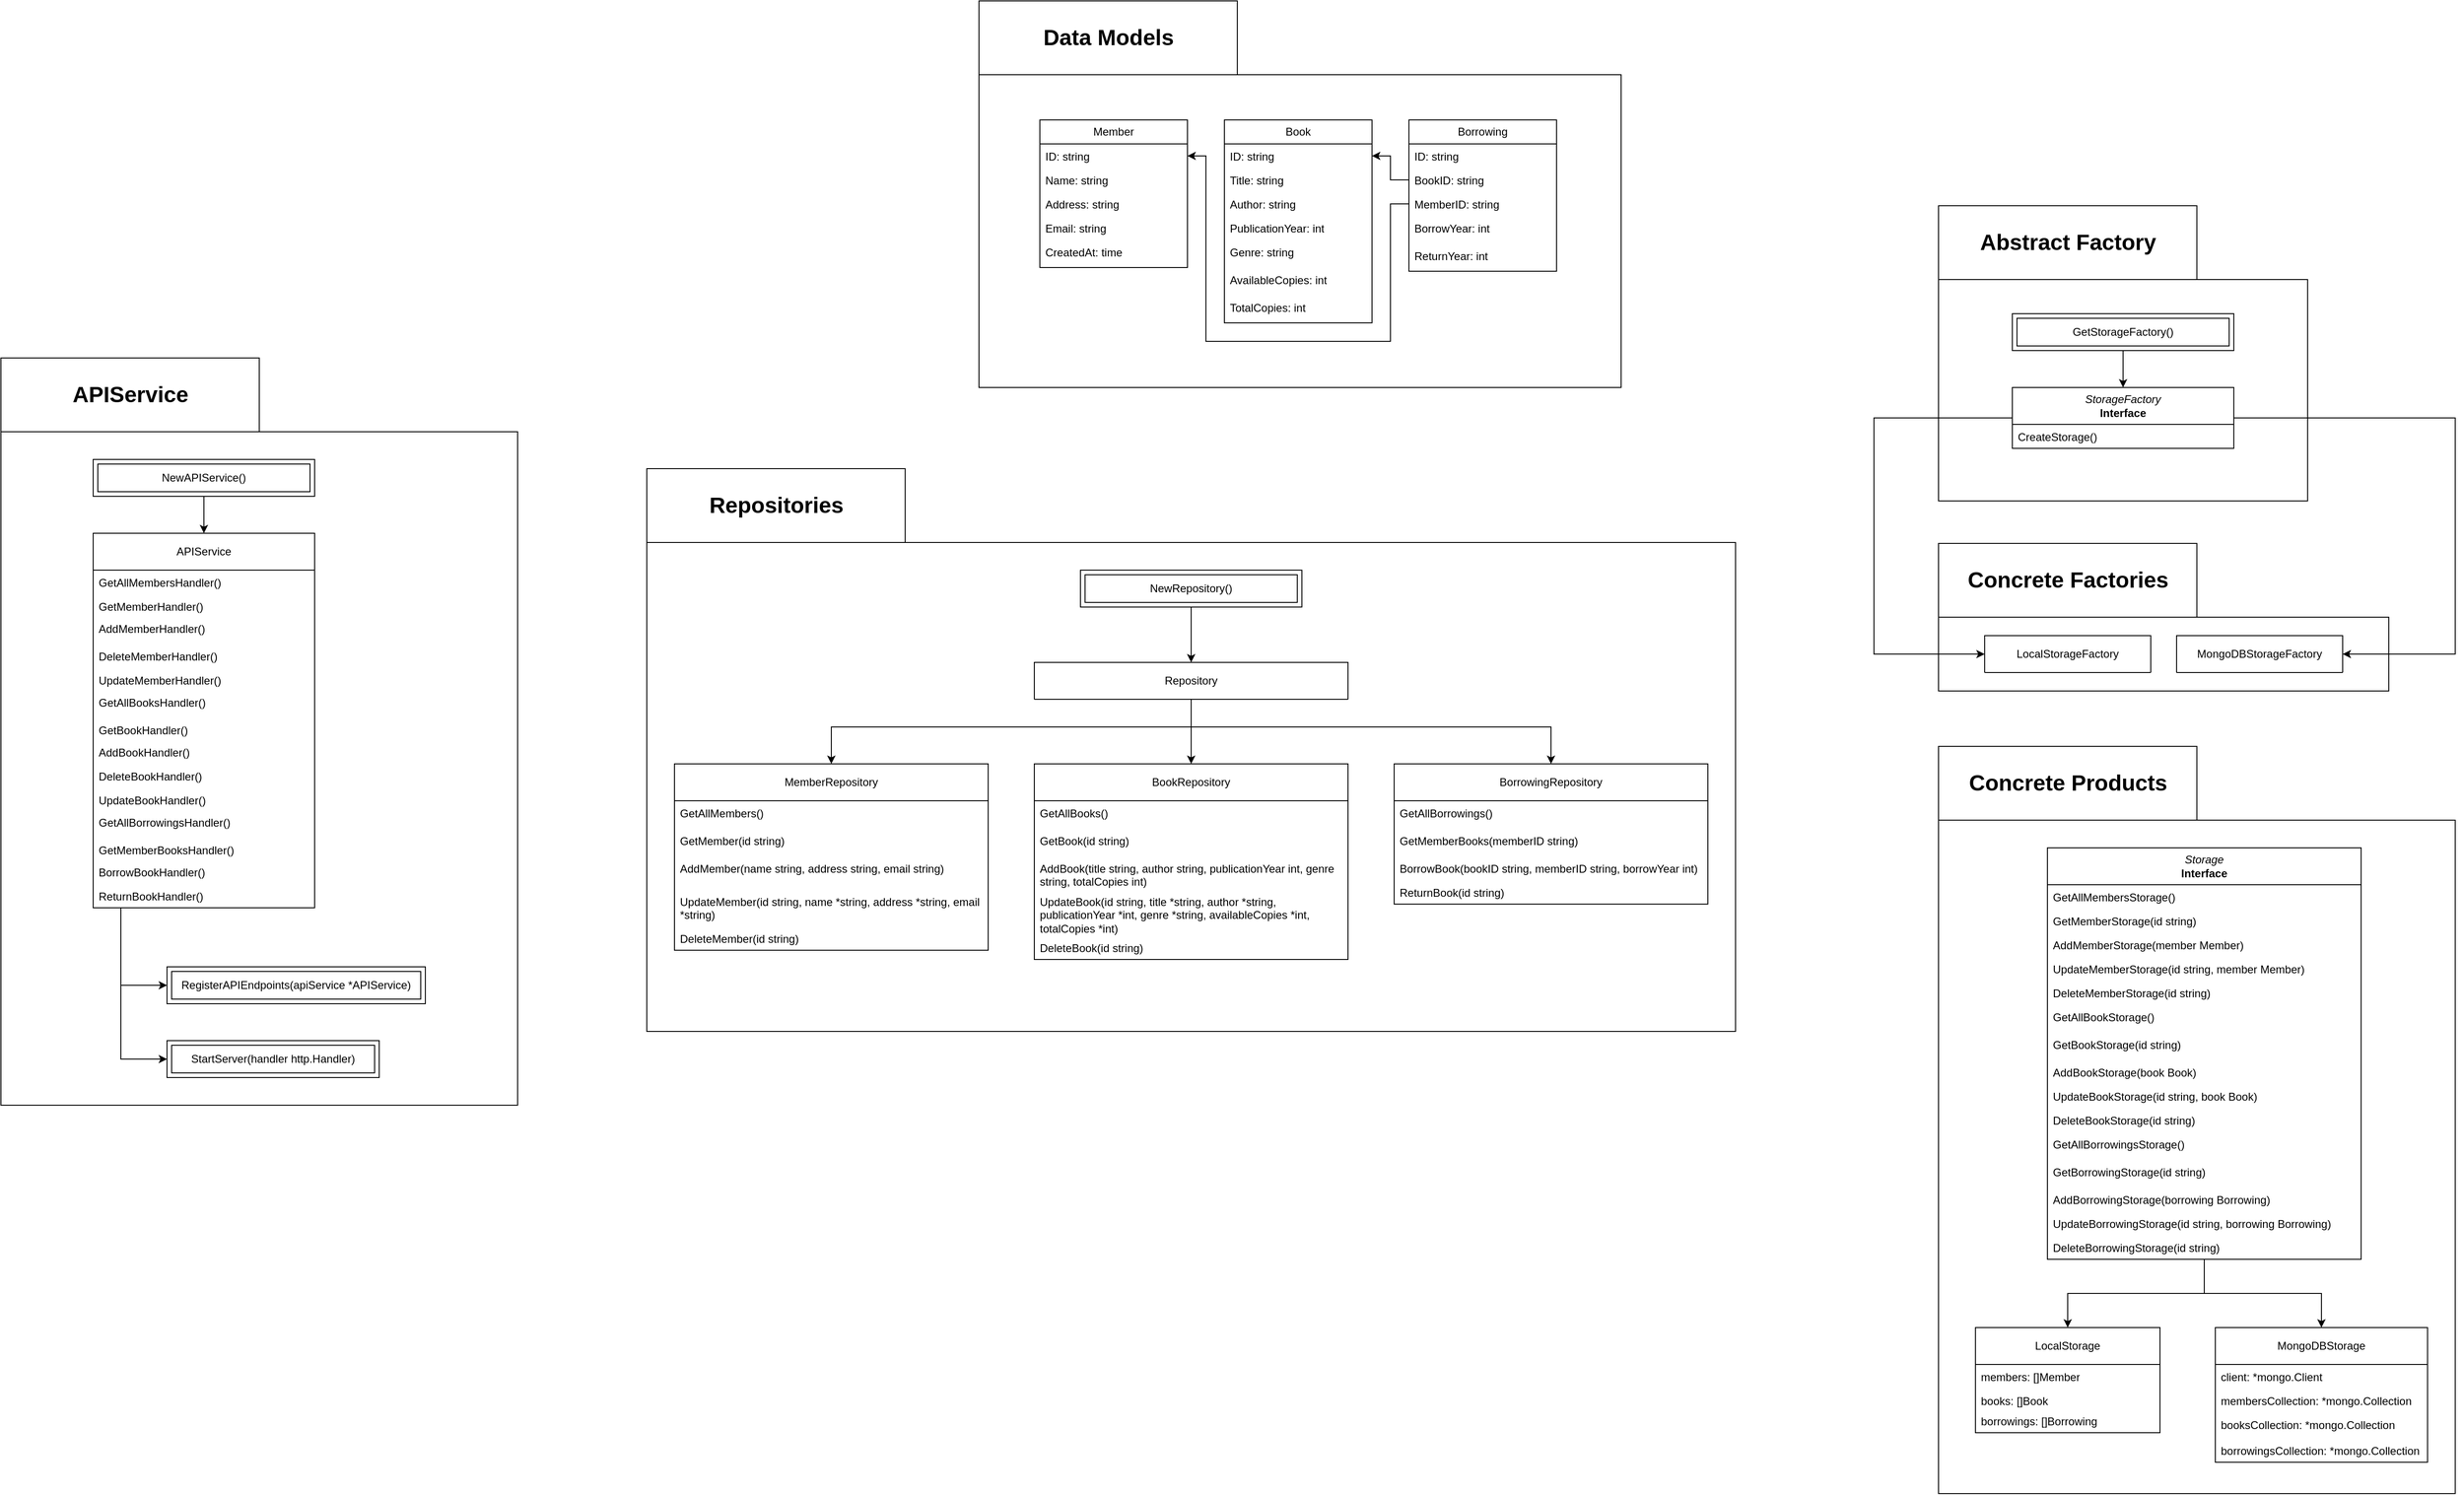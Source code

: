 <mxfile version="24.0.7" type="device">
  <diagram name="Страница — 1" id="y_uBYgttNyLFq4_DhpcU">
    <mxGraphModel dx="-644" dy="1215" grid="1" gridSize="10" guides="1" tooltips="1" connect="1" arrows="1" fold="1" page="1" pageScale="1" pageWidth="827" pageHeight="1169" math="0" shadow="0">
      <root>
        <mxCell id="0" />
        <mxCell id="1" parent="0" />
        <mxCell id="fnqTGoapzZ9HpsojuCuG-1" value="" style="shape=folder;fontStyle=1;spacingTop=10;tabWidth=280;tabHeight=80;tabPosition=left;html=1;whiteSpace=wrap;" parent="1" vertex="1">
          <mxGeometry x="4930" y="515" width="400" height="320" as="geometry" />
        </mxCell>
        <mxCell id="fnqTGoapzZ9HpsojuCuG-2" value="Abstract Factory" style="text;strokeColor=none;fillColor=none;html=1;fontSize=24;fontStyle=1;verticalAlign=middle;align=center;" parent="1" vertex="1">
          <mxGeometry x="5020" y="535" width="100" height="40" as="geometry" />
        </mxCell>
        <mxCell id="fnqTGoapzZ9HpsojuCuG-3" value="&lt;i style=&quot;border-color: var(--border-color);&quot;&gt;StorageFactory&lt;/i&gt;&lt;br style=&quot;border-color: var(--border-color);&quot;&gt;&lt;b style=&quot;border-color: var(--border-color);&quot;&gt;Interface&lt;/b&gt;" style="swimlane;fontStyle=0;childLayout=stackLayout;horizontal=1;startSize=40;fillColor=none;horizontalStack=0;resizeParent=1;resizeParentMax=0;resizeLast=0;collapsible=1;marginBottom=0;whiteSpace=wrap;html=1;" parent="1" vertex="1">
          <mxGeometry x="5010" y="712" width="240" height="66" as="geometry" />
        </mxCell>
        <mxCell id="fnqTGoapzZ9HpsojuCuG-4" value="CreateStorage()" style="text;strokeColor=none;fillColor=none;align=left;verticalAlign=top;spacingLeft=4;spacingRight=4;overflow=hidden;rotatable=0;points=[[0,0.5],[1,0.5]];portConstraint=eastwest;whiteSpace=wrap;html=1;" parent="fnqTGoapzZ9HpsojuCuG-3" vertex="1">
          <mxGeometry y="40" width="240" height="26" as="geometry" />
        </mxCell>
        <mxCell id="fnqTGoapzZ9HpsojuCuG-5" style="edgeStyle=orthogonalEdgeStyle;rounded=0;orthogonalLoop=1;jettySize=auto;html=1;" parent="1" source="fnqTGoapzZ9HpsojuCuG-6" target="fnqTGoapzZ9HpsojuCuG-3" edge="1">
          <mxGeometry relative="1" as="geometry" />
        </mxCell>
        <mxCell id="fnqTGoapzZ9HpsojuCuG-6" value="GetStorageFactory()" style="shape=ext;margin=3;double=1;whiteSpace=wrap;html=1;align=center;" parent="1" vertex="1">
          <mxGeometry x="5010" y="632" width="240" height="40" as="geometry" />
        </mxCell>
        <mxCell id="fnqTGoapzZ9HpsojuCuG-7" style="edgeStyle=orthogonalEdgeStyle;rounded=0;orthogonalLoop=1;jettySize=auto;html=1;exitX=0;exitY=0;exitDx=488;exitDy=120;exitPerimeter=0;entryX=1;entryY=0.5;entryDx=0;entryDy=0;" parent="1" source="fnqTGoapzZ9HpsojuCuG-9" target="fnqTGoapzZ9HpsojuCuG-12" edge="1">
          <mxGeometry relative="1" as="geometry" />
        </mxCell>
        <mxCell id="fnqTGoapzZ9HpsojuCuG-8" style="edgeStyle=orthogonalEdgeStyle;rounded=0;orthogonalLoop=1;jettySize=auto;html=1;exitX=0;exitY=0;exitDx=488;exitDy=120;exitPerimeter=0;entryX=1;entryY=0.5;entryDx=0;entryDy=0;" parent="1" source="fnqTGoapzZ9HpsojuCuG-9" target="fnqTGoapzZ9HpsojuCuG-12" edge="1">
          <mxGeometry relative="1" as="geometry" />
        </mxCell>
        <mxCell id="fnqTGoapzZ9HpsojuCuG-9" value="" style="shape=folder;fontStyle=1;spacingTop=10;tabWidth=280;tabHeight=80;tabPosition=left;html=1;whiteSpace=wrap;" parent="1" vertex="1">
          <mxGeometry x="4930" y="881" width="488" height="160" as="geometry" />
        </mxCell>
        <mxCell id="fnqTGoapzZ9HpsojuCuG-10" value="Concrete Factories" style="text;strokeColor=none;fillColor=none;html=1;fontSize=24;fontStyle=1;verticalAlign=middle;align=center;" parent="1" vertex="1">
          <mxGeometry x="5020" y="901" width="100" height="40" as="geometry" />
        </mxCell>
        <mxCell id="fnqTGoapzZ9HpsojuCuG-11" value="LocalStorageFactory" style="swimlane;fontStyle=0;childLayout=stackLayout;horizontal=1;startSize=40;fillColor=none;horizontalStack=0;resizeParent=1;resizeParentMax=0;resizeLast=0;collapsible=1;marginBottom=0;whiteSpace=wrap;html=1;" parent="1" vertex="1">
          <mxGeometry x="4980" y="981" width="180" height="40" as="geometry" />
        </mxCell>
        <mxCell id="fnqTGoapzZ9HpsojuCuG-12" value="MongoDBStorageFactory" style="swimlane;fontStyle=0;childLayout=stackLayout;horizontal=1;startSize=40;fillColor=none;horizontalStack=0;resizeParent=1;resizeParentMax=0;resizeLast=0;collapsible=1;marginBottom=0;whiteSpace=wrap;html=1;" parent="1" vertex="1">
          <mxGeometry x="5188" y="981" width="180" height="40" as="geometry" />
        </mxCell>
        <mxCell id="fnqTGoapzZ9HpsojuCuG-13" value="" style="shape=folder;fontStyle=1;spacingTop=10;tabWidth=280;tabHeight=80;tabPosition=left;html=1;whiteSpace=wrap;" parent="1" vertex="1">
          <mxGeometry x="4930" y="1101" width="560" height="810" as="geometry" />
        </mxCell>
        <mxCell id="fnqTGoapzZ9HpsojuCuG-14" value="Concrete Products" style="text;strokeColor=none;fillColor=none;html=1;fontSize=24;fontStyle=1;verticalAlign=middle;align=center;" parent="1" vertex="1">
          <mxGeometry x="5020" y="1121" width="100" height="40" as="geometry" />
        </mxCell>
        <mxCell id="fnqTGoapzZ9HpsojuCuG-15" style="edgeStyle=orthogonalEdgeStyle;rounded=0;orthogonalLoop=1;jettySize=auto;html=1;entryX=0.5;entryY=0;entryDx=0;entryDy=0;" parent="1" source="fnqTGoapzZ9HpsojuCuG-17" target="fnqTGoapzZ9HpsojuCuG-37" edge="1">
          <mxGeometry relative="1" as="geometry" />
        </mxCell>
        <mxCell id="fnqTGoapzZ9HpsojuCuG-16" style="edgeStyle=orthogonalEdgeStyle;rounded=0;orthogonalLoop=1;jettySize=auto;html=1;entryX=0.5;entryY=0;entryDx=0;entryDy=0;" parent="1" source="fnqTGoapzZ9HpsojuCuG-17" target="fnqTGoapzZ9HpsojuCuG-33" edge="1">
          <mxGeometry relative="1" as="geometry" />
        </mxCell>
        <mxCell id="fnqTGoapzZ9HpsojuCuG-17" value="&lt;i style=&quot;border-color: var(--border-color);&quot;&gt;Storage&lt;/i&gt;&lt;br style=&quot;border-color: var(--border-color);&quot;&gt;&lt;b style=&quot;border-color: var(--border-color);&quot;&gt;Interface&lt;/b&gt;" style="swimlane;fontStyle=0;childLayout=stackLayout;horizontal=1;startSize=40;fillColor=none;horizontalStack=0;resizeParent=1;resizeParentMax=0;resizeLast=0;collapsible=1;marginBottom=0;whiteSpace=wrap;html=1;" parent="1" vertex="1">
          <mxGeometry x="5048" y="1211" width="340" height="446" as="geometry" />
        </mxCell>
        <mxCell id="fnqTGoapzZ9HpsojuCuG-18" value="GetAllMembersStorage()" style="text;strokeColor=none;fillColor=none;align=left;verticalAlign=top;spacingLeft=4;spacingRight=4;overflow=hidden;rotatable=0;points=[[0,0.5],[1,0.5]];portConstraint=eastwest;whiteSpace=wrap;html=1;" parent="fnqTGoapzZ9HpsojuCuG-17" vertex="1">
          <mxGeometry y="40" width="340" height="26" as="geometry" />
        </mxCell>
        <mxCell id="fnqTGoapzZ9HpsojuCuG-19" value="GetMemberStorage(id string)" style="text;strokeColor=none;fillColor=none;align=left;verticalAlign=top;spacingLeft=4;spacingRight=4;overflow=hidden;rotatable=0;points=[[0,0.5],[1,0.5]];portConstraint=eastwest;whiteSpace=wrap;html=1;" parent="fnqTGoapzZ9HpsojuCuG-17" vertex="1">
          <mxGeometry y="66" width="340" height="26" as="geometry" />
        </mxCell>
        <mxCell id="fnqTGoapzZ9HpsojuCuG-20" value="AddMemberStorage(member Member)" style="text;strokeColor=none;fillColor=none;align=left;verticalAlign=top;spacingLeft=4;spacingRight=4;overflow=hidden;rotatable=0;points=[[0,0.5],[1,0.5]];portConstraint=eastwest;whiteSpace=wrap;html=1;" parent="fnqTGoapzZ9HpsojuCuG-17" vertex="1">
          <mxGeometry y="92" width="340" height="26" as="geometry" />
        </mxCell>
        <mxCell id="fnqTGoapzZ9HpsojuCuG-21" value="UpdateMemberStorage(id string, member Member)" style="text;strokeColor=none;fillColor=none;align=left;verticalAlign=top;spacingLeft=4;spacingRight=4;overflow=hidden;rotatable=0;points=[[0,0.5],[1,0.5]];portConstraint=eastwest;whiteSpace=wrap;html=1;" parent="fnqTGoapzZ9HpsojuCuG-17" vertex="1">
          <mxGeometry y="118" width="340" height="26" as="geometry" />
        </mxCell>
        <mxCell id="fnqTGoapzZ9HpsojuCuG-22" value="DeleteMemberStorage(id string)" style="text;strokeColor=none;fillColor=none;align=left;verticalAlign=top;spacingLeft=4;spacingRight=4;overflow=hidden;rotatable=0;points=[[0,0.5],[1,0.5]];portConstraint=eastwest;whiteSpace=wrap;html=1;" parent="fnqTGoapzZ9HpsojuCuG-17" vertex="1">
          <mxGeometry y="144" width="340" height="26" as="geometry" />
        </mxCell>
        <mxCell id="fnqTGoapzZ9HpsojuCuG-23" value="GetAllBookStorage()" style="text;strokeColor=none;fillColor=none;align=left;verticalAlign=top;spacingLeft=4;spacingRight=4;overflow=hidden;rotatable=0;points=[[0,0.5],[1,0.5]];portConstraint=eastwest;whiteSpace=wrap;html=1;" parent="fnqTGoapzZ9HpsojuCuG-17" vertex="1">
          <mxGeometry y="170" width="340" height="30" as="geometry" />
        </mxCell>
        <mxCell id="fnqTGoapzZ9HpsojuCuG-24" value="GetBookStorage(id string)" style="text;strokeColor=none;fillColor=none;align=left;verticalAlign=top;spacingLeft=4;spacingRight=4;overflow=hidden;rotatable=0;points=[[0,0.5],[1,0.5]];portConstraint=eastwest;whiteSpace=wrap;html=1;" parent="fnqTGoapzZ9HpsojuCuG-17" vertex="1">
          <mxGeometry y="200" width="340" height="30" as="geometry" />
        </mxCell>
        <mxCell id="fnqTGoapzZ9HpsojuCuG-25" value="AddBookStorage(book Book)" style="text;strokeColor=none;fillColor=none;align=left;verticalAlign=top;spacingLeft=4;spacingRight=4;overflow=hidden;rotatable=0;points=[[0,0.5],[1,0.5]];portConstraint=eastwest;whiteSpace=wrap;html=1;" parent="fnqTGoapzZ9HpsojuCuG-17" vertex="1">
          <mxGeometry y="230" width="340" height="26" as="geometry" />
        </mxCell>
        <mxCell id="fnqTGoapzZ9HpsojuCuG-26" value="UpdateBookStorage(id string, book Book)" style="text;strokeColor=none;fillColor=none;align=left;verticalAlign=top;spacingLeft=4;spacingRight=4;overflow=hidden;rotatable=0;points=[[0,0.5],[1,0.5]];portConstraint=eastwest;whiteSpace=wrap;html=1;" parent="fnqTGoapzZ9HpsojuCuG-17" vertex="1">
          <mxGeometry y="256" width="340" height="26" as="geometry" />
        </mxCell>
        <mxCell id="fnqTGoapzZ9HpsojuCuG-27" value="DeleteBookStorage(id string)" style="text;strokeColor=none;fillColor=none;align=left;verticalAlign=top;spacingLeft=4;spacingRight=4;overflow=hidden;rotatable=0;points=[[0,0.5],[1,0.5]];portConstraint=eastwest;whiteSpace=wrap;html=1;" parent="fnqTGoapzZ9HpsojuCuG-17" vertex="1">
          <mxGeometry y="282" width="340" height="26" as="geometry" />
        </mxCell>
        <mxCell id="fnqTGoapzZ9HpsojuCuG-28" value="GetAllBorrowingsStorage()" style="text;strokeColor=none;fillColor=none;align=left;verticalAlign=top;spacingLeft=4;spacingRight=4;overflow=hidden;rotatable=0;points=[[0,0.5],[1,0.5]];portConstraint=eastwest;whiteSpace=wrap;html=1;" parent="fnqTGoapzZ9HpsojuCuG-17" vertex="1">
          <mxGeometry y="308" width="340" height="30" as="geometry" />
        </mxCell>
        <mxCell id="fnqTGoapzZ9HpsojuCuG-29" value="GetBorrowingStorage(id string)" style="text;strokeColor=none;fillColor=none;align=left;verticalAlign=top;spacingLeft=4;spacingRight=4;overflow=hidden;rotatable=0;points=[[0,0.5],[1,0.5]];portConstraint=eastwest;whiteSpace=wrap;html=1;" parent="fnqTGoapzZ9HpsojuCuG-17" vertex="1">
          <mxGeometry y="338" width="340" height="30" as="geometry" />
        </mxCell>
        <mxCell id="fnqTGoapzZ9HpsojuCuG-30" value="AddBorrowingStorage(borrowing Borrowing)" style="text;strokeColor=none;fillColor=none;align=left;verticalAlign=top;spacingLeft=4;spacingRight=4;overflow=hidden;rotatable=0;points=[[0,0.5],[1,0.5]];portConstraint=eastwest;whiteSpace=wrap;html=1;" parent="fnqTGoapzZ9HpsojuCuG-17" vertex="1">
          <mxGeometry y="368" width="340" height="26" as="geometry" />
        </mxCell>
        <mxCell id="fnqTGoapzZ9HpsojuCuG-31" value="UpdateBorrowingStorage(id string, borrowing Borrowing)" style="text;strokeColor=none;fillColor=none;align=left;verticalAlign=top;spacingLeft=4;spacingRight=4;overflow=hidden;rotatable=0;points=[[0,0.5],[1,0.5]];portConstraint=eastwest;whiteSpace=wrap;html=1;" parent="fnqTGoapzZ9HpsojuCuG-17" vertex="1">
          <mxGeometry y="394" width="340" height="26" as="geometry" />
        </mxCell>
        <mxCell id="fnqTGoapzZ9HpsojuCuG-32" value="DeleteBorrowingStorage(id string)" style="text;strokeColor=none;fillColor=none;align=left;verticalAlign=top;spacingLeft=4;spacingRight=4;overflow=hidden;rotatable=0;points=[[0,0.5],[1,0.5]];portConstraint=eastwest;whiteSpace=wrap;html=1;" parent="fnqTGoapzZ9HpsojuCuG-17" vertex="1">
          <mxGeometry y="420" width="340" height="26" as="geometry" />
        </mxCell>
        <mxCell id="fnqTGoapzZ9HpsojuCuG-33" value="LocalStorage" style="swimlane;fontStyle=0;childLayout=stackLayout;horizontal=1;startSize=40;fillColor=none;horizontalStack=0;resizeParent=1;resizeParentMax=0;resizeLast=0;collapsible=1;marginBottom=0;whiteSpace=wrap;html=1;" parent="1" vertex="1">
          <mxGeometry x="4970" y="1731" width="200" height="114" as="geometry" />
        </mxCell>
        <mxCell id="fnqTGoapzZ9HpsojuCuG-34" value="members: []Member" style="text;strokeColor=none;fillColor=none;align=left;verticalAlign=top;spacingLeft=4;spacingRight=4;overflow=hidden;rotatable=0;points=[[0,0.5],[1,0.5]];portConstraint=eastwest;whiteSpace=wrap;html=1;" parent="fnqTGoapzZ9HpsojuCuG-33" vertex="1">
          <mxGeometry y="40" width="200" height="26" as="geometry" />
        </mxCell>
        <mxCell id="fnqTGoapzZ9HpsojuCuG-35" value="books: []Book" style="text;strokeColor=none;fillColor=none;align=left;verticalAlign=top;spacingLeft=4;spacingRight=4;overflow=hidden;rotatable=0;points=[[0,0.5],[1,0.5]];portConstraint=eastwest;whiteSpace=wrap;html=1;" parent="fnqTGoapzZ9HpsojuCuG-33" vertex="1">
          <mxGeometry y="66" width="200" height="22" as="geometry" />
        </mxCell>
        <mxCell id="fnqTGoapzZ9HpsojuCuG-36" value="borrowings: []Borrowing" style="text;strokeColor=none;fillColor=none;align=left;verticalAlign=top;spacingLeft=4;spacingRight=4;overflow=hidden;rotatable=0;points=[[0,0.5],[1,0.5]];portConstraint=eastwest;whiteSpace=wrap;html=1;" parent="fnqTGoapzZ9HpsojuCuG-33" vertex="1">
          <mxGeometry y="88" width="200" height="26" as="geometry" />
        </mxCell>
        <mxCell id="fnqTGoapzZ9HpsojuCuG-37" value="MongoDBStorage" style="swimlane;fontStyle=0;childLayout=stackLayout;horizontal=1;startSize=40;fillColor=none;horizontalStack=0;resizeParent=1;resizeParentMax=0;resizeLast=0;collapsible=1;marginBottom=0;whiteSpace=wrap;html=1;" parent="1" vertex="1">
          <mxGeometry x="5230" y="1731" width="230" height="146" as="geometry" />
        </mxCell>
        <mxCell id="fnqTGoapzZ9HpsojuCuG-38" value="client: *mongo.Client" style="text;strokeColor=none;fillColor=none;align=left;verticalAlign=top;spacingLeft=4;spacingRight=4;overflow=hidden;rotatable=0;points=[[0,0.5],[1,0.5]];portConstraint=eastwest;whiteSpace=wrap;html=1;" parent="fnqTGoapzZ9HpsojuCuG-37" vertex="1">
          <mxGeometry y="40" width="230" height="26" as="geometry" />
        </mxCell>
        <mxCell id="fnqTGoapzZ9HpsojuCuG-39" value="membersCollection: *mongo.Collection" style="text;strokeColor=none;fillColor=none;align=left;verticalAlign=top;spacingLeft=4;spacingRight=4;overflow=hidden;rotatable=0;points=[[0,0.5],[1,0.5]];portConstraint=eastwest;whiteSpace=wrap;html=1;" parent="fnqTGoapzZ9HpsojuCuG-37" vertex="1">
          <mxGeometry y="66" width="230" height="26" as="geometry" />
        </mxCell>
        <mxCell id="fnqTGoapzZ9HpsojuCuG-40" value="booksCollection: *mongo.Collection" style="text;strokeColor=none;fillColor=none;align=left;verticalAlign=top;spacingLeft=4;spacingRight=4;overflow=hidden;rotatable=0;points=[[0,0.5],[1,0.5]];portConstraint=eastwest;whiteSpace=wrap;html=1;" parent="fnqTGoapzZ9HpsojuCuG-37" vertex="1">
          <mxGeometry y="92" width="230" height="28" as="geometry" />
        </mxCell>
        <mxCell id="fnqTGoapzZ9HpsojuCuG-41" value="borrowingsCollection: *mongo.Collection" style="text;strokeColor=none;fillColor=none;align=left;verticalAlign=top;spacingLeft=4;spacingRight=4;overflow=hidden;rotatable=0;points=[[0,0.5],[1,0.5]];portConstraint=eastwest;whiteSpace=wrap;html=1;" parent="fnqTGoapzZ9HpsojuCuG-37" vertex="1">
          <mxGeometry y="120" width="230" height="26" as="geometry" />
        </mxCell>
        <mxCell id="fnqTGoapzZ9HpsojuCuG-42" style="edgeStyle=orthogonalEdgeStyle;rounded=0;orthogonalLoop=1;jettySize=auto;html=1;exitX=1;exitY=0.5;exitDx=0;exitDy=0;entryX=1;entryY=0.5;entryDx=0;entryDy=0;" parent="1" source="fnqTGoapzZ9HpsojuCuG-3" target="fnqTGoapzZ9HpsojuCuG-12" edge="1">
          <mxGeometry relative="1" as="geometry">
            <Array as="points">
              <mxPoint x="5490" y="745" />
              <mxPoint x="5490" y="1001" />
            </Array>
          </mxGeometry>
        </mxCell>
        <mxCell id="fnqTGoapzZ9HpsojuCuG-43" style="edgeStyle=orthogonalEdgeStyle;rounded=0;orthogonalLoop=1;jettySize=auto;html=1;entryX=0;entryY=0.5;entryDx=0;entryDy=0;" parent="1" source="fnqTGoapzZ9HpsojuCuG-3" target="fnqTGoapzZ9HpsojuCuG-11" edge="1">
          <mxGeometry relative="1" as="geometry">
            <Array as="points">
              <mxPoint x="4860" y="745" />
              <mxPoint x="4860" y="1001" />
            </Array>
          </mxGeometry>
        </mxCell>
        <mxCell id="fnqTGoapzZ9HpsojuCuG-44" value="" style="shape=folder;fontStyle=1;spacingTop=10;tabWidth=280;tabHeight=80;tabPosition=left;html=1;whiteSpace=wrap;" parent="1" vertex="1">
          <mxGeometry x="3530" y="800" width="1180" height="610" as="geometry" />
        </mxCell>
        <mxCell id="fnqTGoapzZ9HpsojuCuG-45" value="Repositories" style="text;strokeColor=none;fillColor=none;html=1;fontSize=24;fontStyle=1;verticalAlign=middle;align=center;" parent="1" vertex="1">
          <mxGeometry x="3620" y="820" width="100" height="40" as="geometry" />
        </mxCell>
        <mxCell id="fnqTGoapzZ9HpsojuCuG-46" style="edgeStyle=orthogonalEdgeStyle;rounded=0;orthogonalLoop=1;jettySize=auto;html=1;" parent="1" source="fnqTGoapzZ9HpsojuCuG-49" target="fnqTGoapzZ9HpsojuCuG-52" edge="1">
          <mxGeometry relative="1" as="geometry">
            <Array as="points">
              <mxPoint x="4120" y="1080" />
              <mxPoint x="3730" y="1080" />
            </Array>
          </mxGeometry>
        </mxCell>
        <mxCell id="fnqTGoapzZ9HpsojuCuG-47" style="edgeStyle=orthogonalEdgeStyle;rounded=0;orthogonalLoop=1;jettySize=auto;html=1;" parent="1" source="fnqTGoapzZ9HpsojuCuG-49" target="fnqTGoapzZ9HpsojuCuG-58" edge="1">
          <mxGeometry relative="1" as="geometry" />
        </mxCell>
        <mxCell id="fnqTGoapzZ9HpsojuCuG-48" style="edgeStyle=orthogonalEdgeStyle;rounded=0;orthogonalLoop=1;jettySize=auto;html=1;entryX=0.5;entryY=0;entryDx=0;entryDy=0;" parent="1" source="fnqTGoapzZ9HpsojuCuG-49" target="fnqTGoapzZ9HpsojuCuG-64" edge="1">
          <mxGeometry relative="1" as="geometry">
            <Array as="points">
              <mxPoint x="4120" y="1080" />
              <mxPoint x="4510" y="1080" />
            </Array>
          </mxGeometry>
        </mxCell>
        <mxCell id="fnqTGoapzZ9HpsojuCuG-49" value="Repository" style="swimlane;fontStyle=0;childLayout=stackLayout;horizontal=1;startSize=40;fillColor=none;horizontalStack=0;resizeParent=1;resizeParentMax=0;resizeLast=0;collapsible=1;marginBottom=0;whiteSpace=wrap;html=1;" parent="1" vertex="1">
          <mxGeometry x="3950" y="1010" width="340" height="40" as="geometry" />
        </mxCell>
        <mxCell id="fnqTGoapzZ9HpsojuCuG-50" style="edgeStyle=orthogonalEdgeStyle;rounded=0;orthogonalLoop=1;jettySize=auto;html=1;entryX=0.5;entryY=0;entryDx=0;entryDy=0;" parent="1" source="fnqTGoapzZ9HpsojuCuG-51" target="fnqTGoapzZ9HpsojuCuG-49" edge="1">
          <mxGeometry relative="1" as="geometry" />
        </mxCell>
        <mxCell id="fnqTGoapzZ9HpsojuCuG-51" value="NewRepository()" style="shape=ext;margin=3;double=1;whiteSpace=wrap;html=1;align=center;" parent="1" vertex="1">
          <mxGeometry x="4000" y="910" width="240" height="40" as="geometry" />
        </mxCell>
        <mxCell id="fnqTGoapzZ9HpsojuCuG-52" value="MemberRepository" style="swimlane;fontStyle=0;childLayout=stackLayout;horizontal=1;startSize=40;fillColor=none;horizontalStack=0;resizeParent=1;resizeParentMax=0;resizeLast=0;collapsible=1;marginBottom=0;whiteSpace=wrap;html=1;" parent="1" vertex="1">
          <mxGeometry x="3560" y="1120" width="340" height="202" as="geometry" />
        </mxCell>
        <mxCell id="fnqTGoapzZ9HpsojuCuG-53" value="GetAllMembers()" style="text;strokeColor=none;fillColor=none;align=left;verticalAlign=top;spacingLeft=4;spacingRight=4;overflow=hidden;rotatable=0;points=[[0,0.5],[1,0.5]];portConstraint=eastwest;whiteSpace=wrap;html=1;" parent="fnqTGoapzZ9HpsojuCuG-52" vertex="1">
          <mxGeometry y="40" width="340" height="30" as="geometry" />
        </mxCell>
        <mxCell id="fnqTGoapzZ9HpsojuCuG-54" value="GetMember(id string)" style="text;strokeColor=none;fillColor=none;align=left;verticalAlign=top;spacingLeft=4;spacingRight=4;overflow=hidden;rotatable=0;points=[[0,0.5],[1,0.5]];portConstraint=eastwest;whiteSpace=wrap;html=1;" parent="fnqTGoapzZ9HpsojuCuG-52" vertex="1">
          <mxGeometry y="70" width="340" height="30" as="geometry" />
        </mxCell>
        <mxCell id="fnqTGoapzZ9HpsojuCuG-55" value="AddMember(name string, address string, email string)" style="text;strokeColor=none;fillColor=none;align=left;verticalAlign=top;spacingLeft=4;spacingRight=4;overflow=hidden;rotatable=0;points=[[0,0.5],[1,0.5]];portConstraint=eastwest;whiteSpace=wrap;html=1;" parent="fnqTGoapzZ9HpsojuCuG-52" vertex="1">
          <mxGeometry y="100" width="340" height="36" as="geometry" />
        </mxCell>
        <mxCell id="fnqTGoapzZ9HpsojuCuG-56" value="UpdateMember(id string, name *string, address *string, email *string)" style="text;strokeColor=none;fillColor=none;align=left;verticalAlign=top;spacingLeft=4;spacingRight=4;overflow=hidden;rotatable=0;points=[[0,0.5],[1,0.5]];portConstraint=eastwest;whiteSpace=wrap;html=1;" parent="fnqTGoapzZ9HpsojuCuG-52" vertex="1">
          <mxGeometry y="136" width="340" height="40" as="geometry" />
        </mxCell>
        <mxCell id="fnqTGoapzZ9HpsojuCuG-57" value="DeleteMember(id string)" style="text;strokeColor=none;fillColor=none;align=left;verticalAlign=top;spacingLeft=4;spacingRight=4;overflow=hidden;rotatable=0;points=[[0,0.5],[1,0.5]];portConstraint=eastwest;whiteSpace=wrap;html=1;" parent="fnqTGoapzZ9HpsojuCuG-52" vertex="1">
          <mxGeometry y="176" width="340" height="26" as="geometry" />
        </mxCell>
        <mxCell id="fnqTGoapzZ9HpsojuCuG-58" value="BookRepository" style="swimlane;fontStyle=0;childLayout=stackLayout;horizontal=1;startSize=40;fillColor=none;horizontalStack=0;resizeParent=1;resizeParentMax=0;resizeLast=0;collapsible=1;marginBottom=0;whiteSpace=wrap;html=1;" parent="1" vertex="1">
          <mxGeometry x="3950" y="1120" width="340" height="212" as="geometry" />
        </mxCell>
        <mxCell id="fnqTGoapzZ9HpsojuCuG-59" value="GetAllBooks()" style="text;strokeColor=none;fillColor=none;align=left;verticalAlign=top;spacingLeft=4;spacingRight=4;overflow=hidden;rotatable=0;points=[[0,0.5],[1,0.5]];portConstraint=eastwest;whiteSpace=wrap;html=1;" parent="fnqTGoapzZ9HpsojuCuG-58" vertex="1">
          <mxGeometry y="40" width="340" height="30" as="geometry" />
        </mxCell>
        <mxCell id="fnqTGoapzZ9HpsojuCuG-60" value="GetBook(id string)" style="text;strokeColor=none;fillColor=none;align=left;verticalAlign=top;spacingLeft=4;spacingRight=4;overflow=hidden;rotatable=0;points=[[0,0.5],[1,0.5]];portConstraint=eastwest;whiteSpace=wrap;html=1;" parent="fnqTGoapzZ9HpsojuCuG-58" vertex="1">
          <mxGeometry y="70" width="340" height="30" as="geometry" />
        </mxCell>
        <mxCell id="fnqTGoapzZ9HpsojuCuG-61" value="AddBook(title string, author string, publicationYear int, genre string, totalCopies int)" style="text;strokeColor=none;fillColor=none;align=left;verticalAlign=top;spacingLeft=4;spacingRight=4;overflow=hidden;rotatable=0;points=[[0,0.5],[1,0.5]];portConstraint=eastwest;whiteSpace=wrap;html=1;" parent="fnqTGoapzZ9HpsojuCuG-58" vertex="1">
          <mxGeometry y="100" width="340" height="36" as="geometry" />
        </mxCell>
        <mxCell id="fnqTGoapzZ9HpsojuCuG-62" value="UpdateBook(id string, title *string, author *string, publicationYear *int, genre *string, availableCopies *int, totalCopies *int)" style="text;strokeColor=none;fillColor=none;align=left;verticalAlign=top;spacingLeft=4;spacingRight=4;overflow=hidden;rotatable=0;points=[[0,0.5],[1,0.5]];portConstraint=eastwest;whiteSpace=wrap;html=1;" parent="fnqTGoapzZ9HpsojuCuG-58" vertex="1">
          <mxGeometry y="136" width="340" height="50" as="geometry" />
        </mxCell>
        <mxCell id="fnqTGoapzZ9HpsojuCuG-63" value="DeleteBook(id string)" style="text;strokeColor=none;fillColor=none;align=left;verticalAlign=top;spacingLeft=4;spacingRight=4;overflow=hidden;rotatable=0;points=[[0,0.5],[1,0.5]];portConstraint=eastwest;whiteSpace=wrap;html=1;" parent="fnqTGoapzZ9HpsojuCuG-58" vertex="1">
          <mxGeometry y="186" width="340" height="26" as="geometry" />
        </mxCell>
        <mxCell id="fnqTGoapzZ9HpsojuCuG-64" value="BorrowingRepository" style="swimlane;fontStyle=0;childLayout=stackLayout;horizontal=1;startSize=40;fillColor=none;horizontalStack=0;resizeParent=1;resizeParentMax=0;resizeLast=0;collapsible=1;marginBottom=0;whiteSpace=wrap;html=1;" parent="1" vertex="1">
          <mxGeometry x="4340" y="1120" width="340" height="152" as="geometry" />
        </mxCell>
        <mxCell id="fnqTGoapzZ9HpsojuCuG-65" value="GetAllBorrowings()" style="text;strokeColor=none;fillColor=none;align=left;verticalAlign=top;spacingLeft=4;spacingRight=4;overflow=hidden;rotatable=0;points=[[0,0.5],[1,0.5]];portConstraint=eastwest;whiteSpace=wrap;html=1;" parent="fnqTGoapzZ9HpsojuCuG-64" vertex="1">
          <mxGeometry y="40" width="340" height="30" as="geometry" />
        </mxCell>
        <mxCell id="fnqTGoapzZ9HpsojuCuG-66" value="GetMemberBooks(memberID string)" style="text;strokeColor=none;fillColor=none;align=left;verticalAlign=top;spacingLeft=4;spacingRight=4;overflow=hidden;rotatable=0;points=[[0,0.5],[1,0.5]];portConstraint=eastwest;whiteSpace=wrap;html=1;" parent="fnqTGoapzZ9HpsojuCuG-64" vertex="1">
          <mxGeometry y="70" width="340" height="30" as="geometry" />
        </mxCell>
        <mxCell id="fnqTGoapzZ9HpsojuCuG-67" value="BorrowBook(bookID string, memberID string, borrowYear int)" style="text;strokeColor=none;fillColor=none;align=left;verticalAlign=top;spacingLeft=4;spacingRight=4;overflow=hidden;rotatable=0;points=[[0,0.5],[1,0.5]];portConstraint=eastwest;whiteSpace=wrap;html=1;" parent="fnqTGoapzZ9HpsojuCuG-64" vertex="1">
          <mxGeometry y="100" width="340" height="26" as="geometry" />
        </mxCell>
        <mxCell id="fnqTGoapzZ9HpsojuCuG-68" value="ReturnBook(id string)" style="text;strokeColor=none;fillColor=none;align=left;verticalAlign=top;spacingLeft=4;spacingRight=4;overflow=hidden;rotatable=0;points=[[0,0.5],[1,0.5]];portConstraint=eastwest;whiteSpace=wrap;html=1;" parent="fnqTGoapzZ9HpsojuCuG-64" vertex="1">
          <mxGeometry y="126" width="340" height="26" as="geometry" />
        </mxCell>
        <mxCell id="fnqTGoapzZ9HpsojuCuG-69" value="" style="shape=folder;fontStyle=1;spacingTop=10;tabWidth=280;tabHeight=80;tabPosition=left;html=1;whiteSpace=wrap;" parent="1" vertex="1">
          <mxGeometry x="2830" y="680" width="560" height="810" as="geometry" />
        </mxCell>
        <mxCell id="fnqTGoapzZ9HpsojuCuG-70" value="APIService" style="text;strokeColor=none;fillColor=none;html=1;fontSize=24;fontStyle=1;verticalAlign=middle;align=center;" parent="1" vertex="1">
          <mxGeometry x="2920" y="700" width="100" height="40" as="geometry" />
        </mxCell>
        <mxCell id="fnqTGoapzZ9HpsojuCuG-71" style="edgeStyle=orthogonalEdgeStyle;rounded=0;orthogonalLoop=1;jettySize=auto;html=1;entryX=0;entryY=0.5;entryDx=0;entryDy=0;" parent="1" source="fnqTGoapzZ9HpsojuCuG-73" target="fnqTGoapzZ9HpsojuCuG-90" edge="1">
          <mxGeometry relative="1" as="geometry">
            <Array as="points">
              <mxPoint x="2960" y="1360" />
            </Array>
          </mxGeometry>
        </mxCell>
        <mxCell id="fnqTGoapzZ9HpsojuCuG-72" style="edgeStyle=orthogonalEdgeStyle;rounded=0;orthogonalLoop=1;jettySize=auto;html=1;entryX=0;entryY=0.5;entryDx=0;entryDy=0;" parent="1" source="fnqTGoapzZ9HpsojuCuG-73" target="fnqTGoapzZ9HpsojuCuG-91" edge="1">
          <mxGeometry relative="1" as="geometry">
            <Array as="points">
              <mxPoint x="2960" y="1440" />
            </Array>
          </mxGeometry>
        </mxCell>
        <mxCell id="fnqTGoapzZ9HpsojuCuG-73" value="APIService" style="swimlane;fontStyle=0;childLayout=stackLayout;horizontal=1;startSize=40;fillColor=none;horizontalStack=0;resizeParent=1;resizeParentMax=0;resizeLast=0;collapsible=1;marginBottom=0;whiteSpace=wrap;html=1;" parent="1" vertex="1">
          <mxGeometry x="2930" y="870" width="240" height="406" as="geometry" />
        </mxCell>
        <mxCell id="fnqTGoapzZ9HpsojuCuG-74" value="GetAllMembersHandler()" style="text;strokeColor=none;fillColor=none;align=left;verticalAlign=top;spacingLeft=4;spacingRight=4;overflow=hidden;rotatable=0;points=[[0,0.5],[1,0.5]];portConstraint=eastwest;whiteSpace=wrap;html=1;" parent="fnqTGoapzZ9HpsojuCuG-73" vertex="1">
          <mxGeometry y="40" width="240" height="26" as="geometry" />
        </mxCell>
        <mxCell id="fnqTGoapzZ9HpsojuCuG-75" value="GetMemberHandler()" style="text;strokeColor=none;fillColor=none;align=left;verticalAlign=top;spacingLeft=4;spacingRight=4;overflow=hidden;rotatable=0;points=[[0,0.5],[1,0.5]];portConstraint=eastwest;whiteSpace=wrap;html=1;" parent="fnqTGoapzZ9HpsojuCuG-73" vertex="1">
          <mxGeometry y="66" width="240" height="24" as="geometry" />
        </mxCell>
        <mxCell id="fnqTGoapzZ9HpsojuCuG-76" value="AddMemberHandler()" style="text;strokeColor=none;fillColor=none;align=left;verticalAlign=top;spacingLeft=4;spacingRight=4;overflow=hidden;rotatable=0;points=[[0,0.5],[1,0.5]];portConstraint=eastwest;whiteSpace=wrap;html=1;" parent="fnqTGoapzZ9HpsojuCuG-73" vertex="1">
          <mxGeometry y="90" width="240" height="30" as="geometry" />
        </mxCell>
        <mxCell id="fnqTGoapzZ9HpsojuCuG-77" value="DeleteMemberHandler()" style="text;strokeColor=none;fillColor=none;align=left;verticalAlign=top;spacingLeft=4;spacingRight=4;overflow=hidden;rotatable=0;points=[[0,0.5],[1,0.5]];portConstraint=eastwest;whiteSpace=wrap;html=1;" parent="fnqTGoapzZ9HpsojuCuG-73" vertex="1">
          <mxGeometry y="120" width="240" height="26" as="geometry" />
        </mxCell>
        <mxCell id="fnqTGoapzZ9HpsojuCuG-78" value="UpdateMemberHandler()" style="text;strokeColor=none;fillColor=none;align=left;verticalAlign=top;spacingLeft=4;spacingRight=4;overflow=hidden;rotatable=0;points=[[0,0.5],[1,0.5]];portConstraint=eastwest;whiteSpace=wrap;html=1;" parent="fnqTGoapzZ9HpsojuCuG-73" vertex="1">
          <mxGeometry y="146" width="240" height="24" as="geometry" />
        </mxCell>
        <mxCell id="fnqTGoapzZ9HpsojuCuG-79" value="GetAllBooksHandler()" style="text;strokeColor=none;fillColor=none;align=left;verticalAlign=top;spacingLeft=4;spacingRight=4;overflow=hidden;rotatable=0;points=[[0,0.5],[1,0.5]];portConstraint=eastwest;whiteSpace=wrap;html=1;" parent="fnqTGoapzZ9HpsojuCuG-73" vertex="1">
          <mxGeometry y="170" width="240" height="30" as="geometry" />
        </mxCell>
        <mxCell id="fnqTGoapzZ9HpsojuCuG-80" value="GetBookHandler()" style="text;strokeColor=none;fillColor=none;align=left;verticalAlign=top;spacingLeft=4;spacingRight=4;overflow=hidden;rotatable=0;points=[[0,0.5],[1,0.5]];portConstraint=eastwest;whiteSpace=wrap;html=1;" parent="fnqTGoapzZ9HpsojuCuG-73" vertex="1">
          <mxGeometry y="200" width="240" height="24" as="geometry" />
        </mxCell>
        <mxCell id="fnqTGoapzZ9HpsojuCuG-81" value="AddBookHandler()" style="text;strokeColor=none;fillColor=none;align=left;verticalAlign=top;spacingLeft=4;spacingRight=4;overflow=hidden;rotatable=0;points=[[0,0.5],[1,0.5]];portConstraint=eastwest;whiteSpace=wrap;html=1;" parent="fnqTGoapzZ9HpsojuCuG-73" vertex="1">
          <mxGeometry y="224" width="240" height="26" as="geometry" />
        </mxCell>
        <mxCell id="fnqTGoapzZ9HpsojuCuG-82" value="DeleteBookHandler()" style="text;strokeColor=none;fillColor=none;align=left;verticalAlign=top;spacingLeft=4;spacingRight=4;overflow=hidden;rotatable=0;points=[[0,0.5],[1,0.5]];portConstraint=eastwest;whiteSpace=wrap;html=1;" parent="fnqTGoapzZ9HpsojuCuG-73" vertex="1">
          <mxGeometry y="250" width="240" height="26" as="geometry" />
        </mxCell>
        <mxCell id="fnqTGoapzZ9HpsojuCuG-83" value="UpdateBookHandler()" style="text;strokeColor=none;fillColor=none;align=left;verticalAlign=top;spacingLeft=4;spacingRight=4;overflow=hidden;rotatable=0;points=[[0,0.5],[1,0.5]];portConstraint=eastwest;whiteSpace=wrap;html=1;" parent="fnqTGoapzZ9HpsojuCuG-73" vertex="1">
          <mxGeometry y="276" width="240" height="24" as="geometry" />
        </mxCell>
        <mxCell id="fnqTGoapzZ9HpsojuCuG-84" value="GetAllBorrowingsHandler()" style="text;strokeColor=none;fillColor=none;align=left;verticalAlign=top;spacingLeft=4;spacingRight=4;overflow=hidden;rotatable=0;points=[[0,0.5],[1,0.5]];portConstraint=eastwest;whiteSpace=wrap;html=1;" parent="fnqTGoapzZ9HpsojuCuG-73" vertex="1">
          <mxGeometry y="300" width="240" height="30" as="geometry" />
        </mxCell>
        <mxCell id="fnqTGoapzZ9HpsojuCuG-85" value="GetMemberBooksHandler()" style="text;strokeColor=none;fillColor=none;align=left;verticalAlign=top;spacingLeft=4;spacingRight=4;overflow=hidden;rotatable=0;points=[[0,0.5],[1,0.5]];portConstraint=eastwest;whiteSpace=wrap;html=1;" parent="fnqTGoapzZ9HpsojuCuG-73" vertex="1">
          <mxGeometry y="330" width="240" height="24" as="geometry" />
        </mxCell>
        <mxCell id="fnqTGoapzZ9HpsojuCuG-86" value="BorrowBookHandler()" style="text;strokeColor=none;fillColor=none;align=left;verticalAlign=top;spacingLeft=4;spacingRight=4;overflow=hidden;rotatable=0;points=[[0,0.5],[1,0.5]];portConstraint=eastwest;whiteSpace=wrap;html=1;" parent="fnqTGoapzZ9HpsojuCuG-73" vertex="1">
          <mxGeometry y="354" width="240" height="26" as="geometry" />
        </mxCell>
        <mxCell id="fnqTGoapzZ9HpsojuCuG-87" value="ReturnBookHandler()" style="text;strokeColor=none;fillColor=none;align=left;verticalAlign=top;spacingLeft=4;spacingRight=4;overflow=hidden;rotatable=0;points=[[0,0.5],[1,0.5]];portConstraint=eastwest;whiteSpace=wrap;html=1;" parent="fnqTGoapzZ9HpsojuCuG-73" vertex="1">
          <mxGeometry y="380" width="240" height="26" as="geometry" />
        </mxCell>
        <mxCell id="fnqTGoapzZ9HpsojuCuG-88" style="edgeStyle=orthogonalEdgeStyle;rounded=0;orthogonalLoop=1;jettySize=auto;html=1;" parent="1" source="fnqTGoapzZ9HpsojuCuG-89" target="fnqTGoapzZ9HpsojuCuG-73" edge="1">
          <mxGeometry relative="1" as="geometry" />
        </mxCell>
        <mxCell id="fnqTGoapzZ9HpsojuCuG-89" value="NewAPIService()" style="shape=ext;margin=3;double=1;whiteSpace=wrap;html=1;align=center;" parent="1" vertex="1">
          <mxGeometry x="2930" y="790" width="240" height="40" as="geometry" />
        </mxCell>
        <mxCell id="fnqTGoapzZ9HpsojuCuG-90" value="RegisterAPIEndpoints(apiService *APIService)" style="shape=ext;margin=3;double=1;whiteSpace=wrap;html=1;align=center;" parent="1" vertex="1">
          <mxGeometry x="3010" y="1340" width="280" height="40" as="geometry" />
        </mxCell>
        <mxCell id="fnqTGoapzZ9HpsojuCuG-91" value="StartServer(handler http.Handler)" style="shape=ext;margin=3;double=1;whiteSpace=wrap;html=1;align=center;" parent="1" vertex="1">
          <mxGeometry x="3010" y="1420" width="230" height="40" as="geometry" />
        </mxCell>
        <mxCell id="fnqTGoapzZ9HpsojuCuG-92" value="" style="shape=folder;fontStyle=1;spacingTop=10;tabWidth=280;tabHeight=80;tabPosition=left;html=1;whiteSpace=wrap;" parent="1" vertex="1">
          <mxGeometry x="3890" y="293" width="696" height="419" as="geometry" />
        </mxCell>
        <mxCell id="fnqTGoapzZ9HpsojuCuG-93" value="Data Models" style="text;strokeColor=none;fillColor=none;html=1;fontSize=24;fontStyle=1;verticalAlign=middle;align=center;" parent="1" vertex="1">
          <mxGeometry x="3980" y="313" width="100" height="40" as="geometry" />
        </mxCell>
        <mxCell id="fnqTGoapzZ9HpsojuCuG-94" style="edgeStyle=orthogonalEdgeStyle;rounded=0;orthogonalLoop=1;jettySize=auto;html=1;" parent="1" edge="1">
          <mxGeometry relative="1" as="geometry">
            <Array as="points">
              <mxPoint x="2244" y="551" />
              <mxPoint x="1854" y="551" />
            </Array>
            <mxPoint x="1854.091" y="591" as="targetPoint" />
          </mxGeometry>
        </mxCell>
        <mxCell id="fnqTGoapzZ9HpsojuCuG-95" style="edgeStyle=orthogonalEdgeStyle;rounded=0;orthogonalLoop=1;jettySize=auto;html=1;" parent="1" edge="1">
          <mxGeometry relative="1" as="geometry">
            <mxPoint x="2244" y="591" as="targetPoint" />
          </mxGeometry>
        </mxCell>
        <mxCell id="fnqTGoapzZ9HpsojuCuG-96" style="edgeStyle=orthogonalEdgeStyle;rounded=0;orthogonalLoop=1;jettySize=auto;html=1;entryX=0.5;entryY=0;entryDx=0;entryDy=0;" parent="1" edge="1">
          <mxGeometry relative="1" as="geometry">
            <Array as="points">
              <mxPoint x="2244" y="551" />
              <mxPoint x="2634" y="551" />
            </Array>
            <mxPoint x="2634" y="591" as="targetPoint" />
          </mxGeometry>
        </mxCell>
        <mxCell id="fnqTGoapzZ9HpsojuCuG-97" style="edgeStyle=orthogonalEdgeStyle;rounded=0;orthogonalLoop=1;jettySize=auto;html=1;entryX=0.5;entryY=0;entryDx=0;entryDy=0;" parent="1" edge="1">
          <mxGeometry relative="1" as="geometry">
            <mxPoint x="2244" y="481" as="targetPoint" />
          </mxGeometry>
        </mxCell>
        <mxCell id="fnqTGoapzZ9HpsojuCuG-98" value="Member" style="swimlane;fontStyle=0;childLayout=stackLayout;horizontal=1;startSize=26;fillColor=none;horizontalStack=0;resizeParent=1;resizeParentMax=0;resizeLast=0;collapsible=1;marginBottom=0;whiteSpace=wrap;html=1;" parent="1" vertex="1">
          <mxGeometry x="3956" y="422" width="160" height="160" as="geometry" />
        </mxCell>
        <mxCell id="fnqTGoapzZ9HpsojuCuG-99" value="ID: string" style="text;strokeColor=none;fillColor=none;align=left;verticalAlign=top;spacingLeft=4;spacingRight=4;overflow=hidden;rotatable=0;points=[[0,0.5],[1,0.5]];portConstraint=eastwest;whiteSpace=wrap;html=1;" parent="fnqTGoapzZ9HpsojuCuG-98" vertex="1">
          <mxGeometry y="26" width="160" height="26" as="geometry" />
        </mxCell>
        <mxCell id="fnqTGoapzZ9HpsojuCuG-100" value="Name: string" style="text;strokeColor=none;fillColor=none;align=left;verticalAlign=top;spacingLeft=4;spacingRight=4;overflow=hidden;rotatable=0;points=[[0,0.5],[1,0.5]];portConstraint=eastwest;whiteSpace=wrap;html=1;" parent="fnqTGoapzZ9HpsojuCuG-98" vertex="1">
          <mxGeometry y="52" width="160" height="26" as="geometry" />
        </mxCell>
        <mxCell id="fnqTGoapzZ9HpsojuCuG-101" value="Address: string" style="text;strokeColor=none;fillColor=none;align=left;verticalAlign=top;spacingLeft=4;spacingRight=4;overflow=hidden;rotatable=0;points=[[0,0.5],[1,0.5]];portConstraint=eastwest;whiteSpace=wrap;html=1;" parent="fnqTGoapzZ9HpsojuCuG-98" vertex="1">
          <mxGeometry y="78" width="160" height="26" as="geometry" />
        </mxCell>
        <mxCell id="fnqTGoapzZ9HpsojuCuG-102" value="Email: string" style="text;strokeColor=none;fillColor=none;align=left;verticalAlign=top;spacingLeft=4;spacingRight=4;overflow=hidden;rotatable=0;points=[[0,0.5],[1,0.5]];portConstraint=eastwest;whiteSpace=wrap;html=1;" parent="fnqTGoapzZ9HpsojuCuG-98" vertex="1">
          <mxGeometry y="104" width="160" height="26" as="geometry" />
        </mxCell>
        <mxCell id="fnqTGoapzZ9HpsojuCuG-103" value="CreatedAt: time" style="text;strokeColor=none;fillColor=none;align=left;verticalAlign=top;spacingLeft=4;spacingRight=4;overflow=hidden;rotatable=0;points=[[0,0.5],[1,0.5]];portConstraint=eastwest;whiteSpace=wrap;html=1;" parent="fnqTGoapzZ9HpsojuCuG-98" vertex="1">
          <mxGeometry y="130" width="160" height="30" as="geometry" />
        </mxCell>
        <mxCell id="fnqTGoapzZ9HpsojuCuG-104" value="Book" style="swimlane;fontStyle=0;childLayout=stackLayout;horizontal=1;startSize=26;fillColor=none;horizontalStack=0;resizeParent=1;resizeParentMax=0;resizeLast=0;collapsible=1;marginBottom=0;whiteSpace=wrap;html=1;" parent="1" vertex="1">
          <mxGeometry x="4156" y="422" width="160" height="220" as="geometry" />
        </mxCell>
        <mxCell id="fnqTGoapzZ9HpsojuCuG-105" value="ID: string" style="text;strokeColor=none;fillColor=none;align=left;verticalAlign=top;spacingLeft=4;spacingRight=4;overflow=hidden;rotatable=0;points=[[0,0.5],[1,0.5]];portConstraint=eastwest;whiteSpace=wrap;html=1;" parent="fnqTGoapzZ9HpsojuCuG-104" vertex="1">
          <mxGeometry y="26" width="160" height="26" as="geometry" />
        </mxCell>
        <mxCell id="fnqTGoapzZ9HpsojuCuG-106" value="Title: string" style="text;strokeColor=none;fillColor=none;align=left;verticalAlign=top;spacingLeft=4;spacingRight=4;overflow=hidden;rotatable=0;points=[[0,0.5],[1,0.5]];portConstraint=eastwest;whiteSpace=wrap;html=1;" parent="fnqTGoapzZ9HpsojuCuG-104" vertex="1">
          <mxGeometry y="52" width="160" height="26" as="geometry" />
        </mxCell>
        <mxCell id="fnqTGoapzZ9HpsojuCuG-107" value="Author: string" style="text;strokeColor=none;fillColor=none;align=left;verticalAlign=top;spacingLeft=4;spacingRight=4;overflow=hidden;rotatable=0;points=[[0,0.5],[1,0.5]];portConstraint=eastwest;whiteSpace=wrap;html=1;" parent="fnqTGoapzZ9HpsojuCuG-104" vertex="1">
          <mxGeometry y="78" width="160" height="26" as="geometry" />
        </mxCell>
        <mxCell id="fnqTGoapzZ9HpsojuCuG-108" value="PublicationYear: int" style="text;strokeColor=none;fillColor=none;align=left;verticalAlign=top;spacingLeft=4;spacingRight=4;overflow=hidden;rotatable=0;points=[[0,0.5],[1,0.5]];portConstraint=eastwest;whiteSpace=wrap;html=1;" parent="fnqTGoapzZ9HpsojuCuG-104" vertex="1">
          <mxGeometry y="104" width="160" height="26" as="geometry" />
        </mxCell>
        <mxCell id="fnqTGoapzZ9HpsojuCuG-109" value="Genre: string" style="text;strokeColor=none;fillColor=none;align=left;verticalAlign=top;spacingLeft=4;spacingRight=4;overflow=hidden;rotatable=0;points=[[0,0.5],[1,0.5]];portConstraint=eastwest;whiteSpace=wrap;html=1;" parent="fnqTGoapzZ9HpsojuCuG-104" vertex="1">
          <mxGeometry y="130" width="160" height="30" as="geometry" />
        </mxCell>
        <mxCell id="fnqTGoapzZ9HpsojuCuG-110" value="AvailableCopies: int" style="text;strokeColor=none;fillColor=none;align=left;verticalAlign=top;spacingLeft=4;spacingRight=4;overflow=hidden;rotatable=0;points=[[0,0.5],[1,0.5]];portConstraint=eastwest;whiteSpace=wrap;html=1;" parent="fnqTGoapzZ9HpsojuCuG-104" vertex="1">
          <mxGeometry y="160" width="160" height="30" as="geometry" />
        </mxCell>
        <mxCell id="fnqTGoapzZ9HpsojuCuG-111" value="TotalCopies: int" style="text;strokeColor=none;fillColor=none;align=left;verticalAlign=top;spacingLeft=4;spacingRight=4;overflow=hidden;rotatable=0;points=[[0,0.5],[1,0.5]];portConstraint=eastwest;whiteSpace=wrap;html=1;" parent="fnqTGoapzZ9HpsojuCuG-104" vertex="1">
          <mxGeometry y="190" width="160" height="30" as="geometry" />
        </mxCell>
        <mxCell id="fnqTGoapzZ9HpsojuCuG-112" value="Borrowing" style="swimlane;fontStyle=0;childLayout=stackLayout;horizontal=1;startSize=26;fillColor=none;horizontalStack=0;resizeParent=1;resizeParentMax=0;resizeLast=0;collapsible=1;marginBottom=0;whiteSpace=wrap;html=1;" parent="1" vertex="1">
          <mxGeometry x="4356" y="422" width="160" height="164" as="geometry" />
        </mxCell>
        <mxCell id="fnqTGoapzZ9HpsojuCuG-113" value="ID: string" style="text;strokeColor=none;fillColor=none;align=left;verticalAlign=top;spacingLeft=4;spacingRight=4;overflow=hidden;rotatable=0;points=[[0,0.5],[1,0.5]];portConstraint=eastwest;whiteSpace=wrap;html=1;" parent="fnqTGoapzZ9HpsojuCuG-112" vertex="1">
          <mxGeometry y="26" width="160" height="26" as="geometry" />
        </mxCell>
        <mxCell id="fnqTGoapzZ9HpsojuCuG-114" value="BookID: string" style="text;strokeColor=none;fillColor=none;align=left;verticalAlign=top;spacingLeft=4;spacingRight=4;overflow=hidden;rotatable=0;points=[[0,0.5],[1,0.5]];portConstraint=eastwest;whiteSpace=wrap;html=1;" parent="fnqTGoapzZ9HpsojuCuG-112" vertex="1">
          <mxGeometry y="52" width="160" height="26" as="geometry" />
        </mxCell>
        <mxCell id="fnqTGoapzZ9HpsojuCuG-115" value="MemberID: string" style="text;strokeColor=none;fillColor=none;align=left;verticalAlign=top;spacingLeft=4;spacingRight=4;overflow=hidden;rotatable=0;points=[[0,0.5],[1,0.5]];portConstraint=eastwest;whiteSpace=wrap;html=1;" parent="fnqTGoapzZ9HpsojuCuG-112" vertex="1">
          <mxGeometry y="78" width="160" height="26" as="geometry" />
        </mxCell>
        <mxCell id="fnqTGoapzZ9HpsojuCuG-116" value="BorrowYear: int" style="text;strokeColor=none;fillColor=none;align=left;verticalAlign=top;spacingLeft=4;spacingRight=4;overflow=hidden;rotatable=0;points=[[0,0.5],[1,0.5]];portConstraint=eastwest;whiteSpace=wrap;html=1;" parent="fnqTGoapzZ9HpsojuCuG-112" vertex="1">
          <mxGeometry y="104" width="160" height="30" as="geometry" />
        </mxCell>
        <mxCell id="fnqTGoapzZ9HpsojuCuG-117" value="ReturnYear: int" style="text;strokeColor=none;fillColor=none;align=left;verticalAlign=top;spacingLeft=4;spacingRight=4;overflow=hidden;rotatable=0;points=[[0,0.5],[1,0.5]];portConstraint=eastwest;whiteSpace=wrap;html=1;" parent="fnqTGoapzZ9HpsojuCuG-112" vertex="1">
          <mxGeometry y="134" width="160" height="30" as="geometry" />
        </mxCell>
        <mxCell id="fnqTGoapzZ9HpsojuCuG-118" style="edgeStyle=orthogonalEdgeStyle;rounded=0;orthogonalLoop=1;jettySize=auto;html=1;entryX=1;entryY=0.5;entryDx=0;entryDy=0;" parent="1" source="fnqTGoapzZ9HpsojuCuG-114" target="fnqTGoapzZ9HpsojuCuG-105" edge="1">
          <mxGeometry relative="1" as="geometry" />
        </mxCell>
        <mxCell id="fnqTGoapzZ9HpsojuCuG-119" style="edgeStyle=orthogonalEdgeStyle;rounded=0;orthogonalLoop=1;jettySize=auto;html=1;entryX=1;entryY=0.5;entryDx=0;entryDy=0;" parent="1" source="fnqTGoapzZ9HpsojuCuG-115" target="fnqTGoapzZ9HpsojuCuG-99" edge="1">
          <mxGeometry relative="1" as="geometry">
            <Array as="points">
              <mxPoint x="4336" y="513" />
              <mxPoint x="4336" y="662" />
              <mxPoint x="4136" y="662" />
              <mxPoint x="4136" y="461" />
            </Array>
          </mxGeometry>
        </mxCell>
      </root>
    </mxGraphModel>
  </diagram>
</mxfile>
